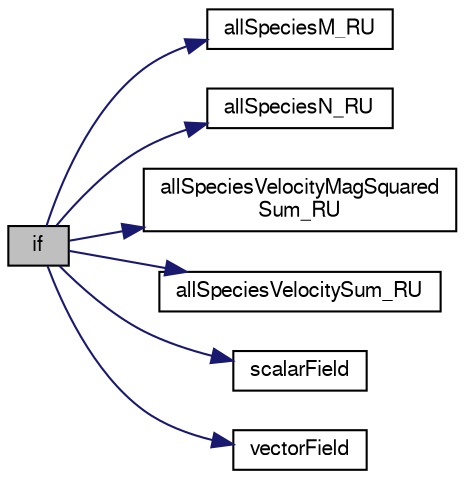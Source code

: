 digraph "if"
{
  bgcolor="transparent";
  edge [fontname="FreeSans",fontsize="10",labelfontname="FreeSans",labelfontsize="10"];
  node [fontname="FreeSans",fontsize="10",shape=record];
  rankdir="LR";
  Node0 [label="if",height=0.2,width=0.4,color="black", fillcolor="grey75", style="filled", fontcolor="black"];
  Node0 -> Node1 [color="midnightblue",fontsize="10",style="solid",fontname="FreeSans"];
  Node1 [label="allSpeciesM_RU",height=0.2,width=0.4,color="black",URL="$a06413.html#aed061ffa3813ca3af57a308433dc76e3"];
  Node0 -> Node2 [color="midnightblue",fontsize="10",style="solid",fontname="FreeSans"];
  Node2 [label="allSpeciesN_RU",height=0.2,width=0.4,color="black",URL="$a06413.html#a7f70a0d325775e6ce7b29318e017f79d"];
  Node0 -> Node3 [color="midnightblue",fontsize="10",style="solid",fontname="FreeSans"];
  Node3 [label="allSpeciesVelocityMagSquared\lSum_RU",height=0.2,width=0.4,color="black",URL="$a06413.html#a08294ce40a056570ac956737710e017f"];
  Node0 -> Node4 [color="midnightblue",fontsize="10",style="solid",fontname="FreeSans"];
  Node4 [label="allSpeciesVelocitySum_RU",height=0.2,width=0.4,color="black",URL="$a06413.html#af29076abfa7ea8599934d21d84f9db18"];
  Node0 -> Node5 [color="midnightblue",fontsize="10",style="solid",fontname="FreeSans"];
  Node5 [label="scalarField",height=0.2,width=0.4,color="black",URL="$a19001.html#afcd8855c276a98ae9604b35c8fb5b81e"];
  Node0 -> Node6 [color="midnightblue",fontsize="10",style="solid",fontname="FreeSans"];
  Node6 [label="vectorField",height=0.2,width=0.4,color="black",URL="$a19007.html#a26449ea948f1206dbb29e1bc6e5c7c64"];
}
